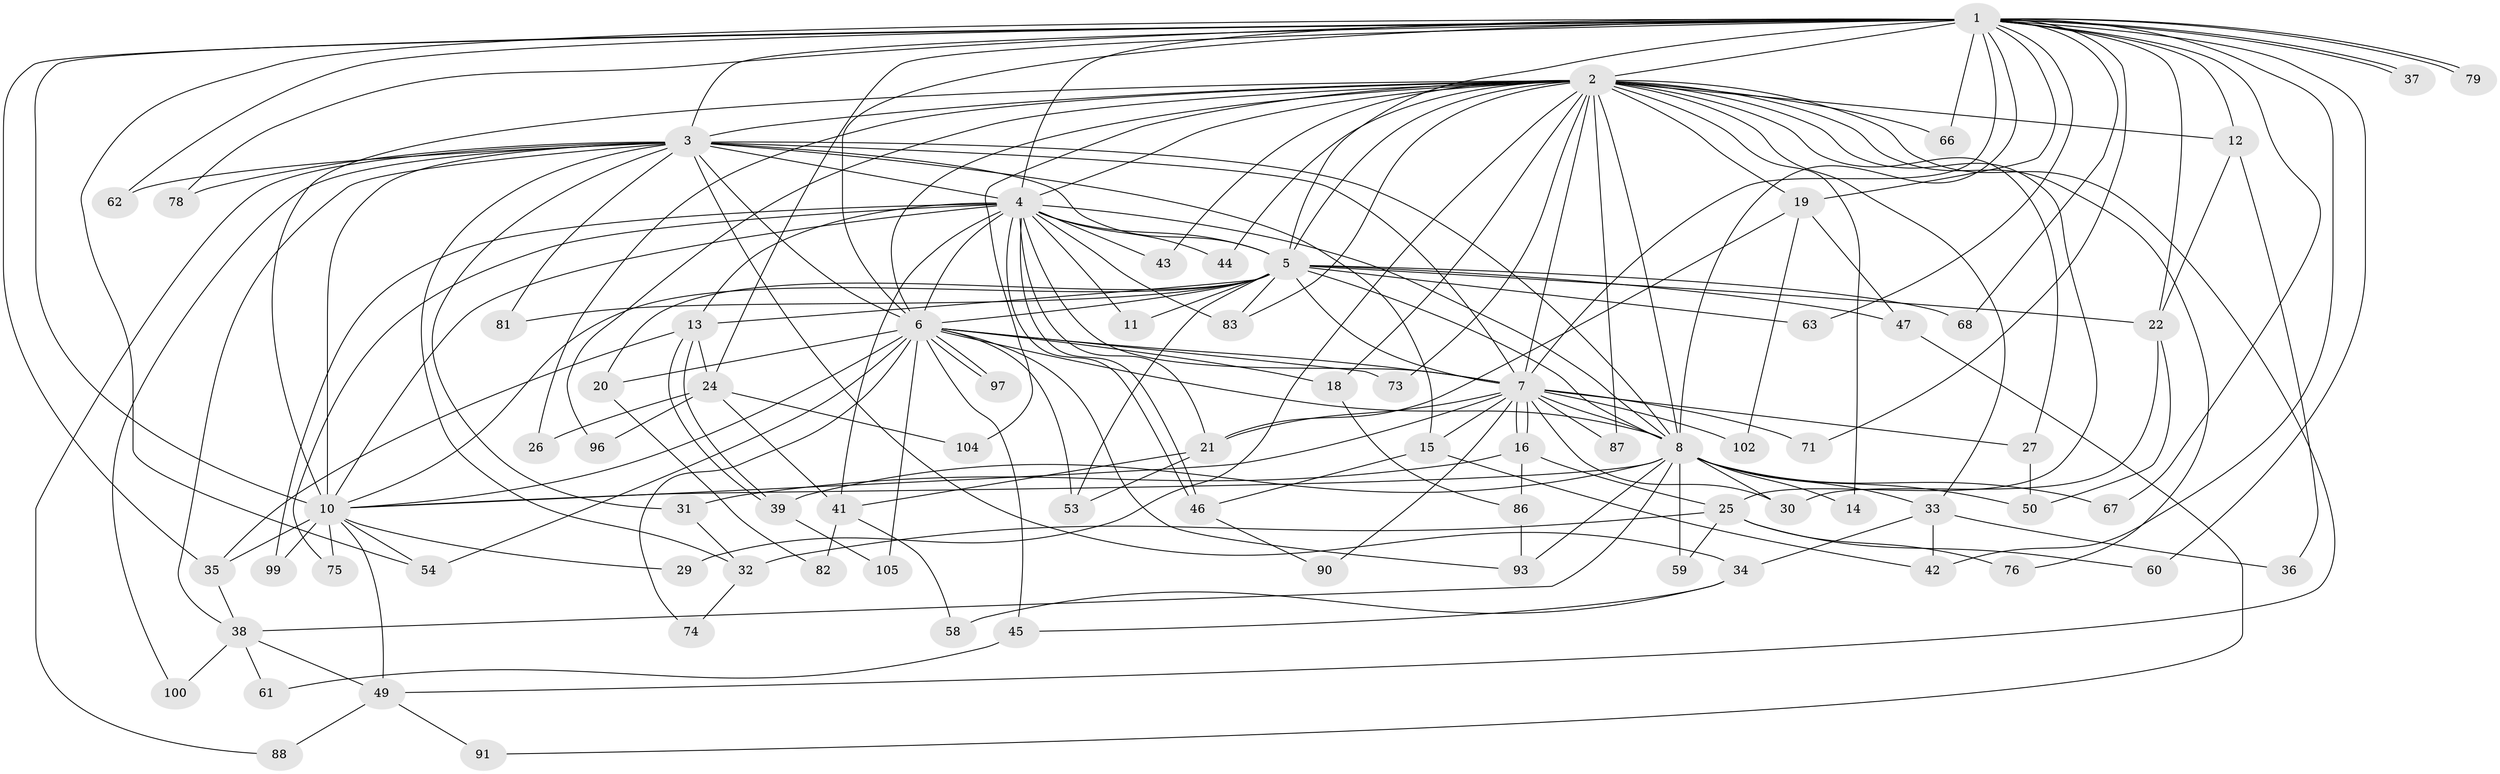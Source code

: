 // Generated by graph-tools (version 1.1) at 2025/51/02/27/25 19:51:44]
// undirected, 78 vertices, 190 edges
graph export_dot {
graph [start="1"]
  node [color=gray90,style=filled];
  1 [super="+92"];
  2 [super="+9"];
  3 [super="+95"];
  4 [super="+65"];
  5 [super="+56"];
  6 [super="+52"];
  7 [super="+106"];
  8 [super="+17"];
  10 [super="+89"];
  11;
  12;
  13 [super="+64"];
  14;
  15 [super="+103"];
  16;
  18;
  19 [super="+48"];
  20;
  21 [super="+23"];
  22 [super="+72"];
  24;
  25 [super="+28"];
  26;
  27 [super="+98"];
  29;
  30 [super="+55"];
  31;
  32;
  33;
  34;
  35;
  36;
  37;
  38 [super="+40"];
  39 [super="+51"];
  41 [super="+57"];
  42 [super="+80"];
  43;
  44;
  45;
  46 [super="+69"];
  47;
  49 [super="+70"];
  50 [super="+85"];
  53 [super="+94"];
  54 [super="+77"];
  58;
  59;
  60;
  61;
  62;
  63;
  66;
  67;
  68;
  71;
  73;
  74;
  75;
  76;
  78;
  79;
  81;
  82;
  83 [super="+84"];
  86;
  87;
  88;
  90;
  91;
  93 [super="+101"];
  96;
  97;
  99;
  100;
  102;
  104;
  105;
  1 -- 2 [weight=2];
  1 -- 3;
  1 -- 4 [weight=2];
  1 -- 5;
  1 -- 6;
  1 -- 7;
  1 -- 8;
  1 -- 10 [weight=2];
  1 -- 12;
  1 -- 19;
  1 -- 22;
  1 -- 24;
  1 -- 35;
  1 -- 37;
  1 -- 37;
  1 -- 60;
  1 -- 62;
  1 -- 63;
  1 -- 66;
  1 -- 67;
  1 -- 68;
  1 -- 71;
  1 -- 78;
  1 -- 79;
  1 -- 79;
  1 -- 42;
  1 -- 54;
  2 -- 3 [weight=2];
  2 -- 4 [weight=2];
  2 -- 5 [weight=2];
  2 -- 6 [weight=2];
  2 -- 7 [weight=3];
  2 -- 8 [weight=3];
  2 -- 10 [weight=2];
  2 -- 26;
  2 -- 27 [weight=2];
  2 -- 29;
  2 -- 73;
  2 -- 76;
  2 -- 96;
  2 -- 66;
  2 -- 12;
  2 -- 14;
  2 -- 18;
  2 -- 19 [weight=2];
  2 -- 83;
  2 -- 87;
  2 -- 25;
  2 -- 33;
  2 -- 104;
  2 -- 43;
  2 -- 44;
  2 -- 49;
  3 -- 4;
  3 -- 5;
  3 -- 6 [weight=2];
  3 -- 7;
  3 -- 8;
  3 -- 10;
  3 -- 15;
  3 -- 31;
  3 -- 34;
  3 -- 38;
  3 -- 62;
  3 -- 78;
  3 -- 81;
  3 -- 88;
  3 -- 100;
  3 -- 32;
  4 -- 5;
  4 -- 6;
  4 -- 7;
  4 -- 8;
  4 -- 10;
  4 -- 11;
  4 -- 13;
  4 -- 21;
  4 -- 41;
  4 -- 43;
  4 -- 44;
  4 -- 46 [weight=2];
  4 -- 46;
  4 -- 75;
  4 -- 83;
  4 -- 99;
  5 -- 6 [weight=2];
  5 -- 7;
  5 -- 8;
  5 -- 10;
  5 -- 11;
  5 -- 13;
  5 -- 20;
  5 -- 22;
  5 -- 47;
  5 -- 53;
  5 -- 63;
  5 -- 68;
  5 -- 81;
  5 -- 83;
  6 -- 7;
  6 -- 8;
  6 -- 10;
  6 -- 18;
  6 -- 20;
  6 -- 45;
  6 -- 53;
  6 -- 54;
  6 -- 74;
  6 -- 97;
  6 -- 97;
  6 -- 105;
  6 -- 73;
  6 -- 93;
  7 -- 8;
  7 -- 10;
  7 -- 15;
  7 -- 16;
  7 -- 16;
  7 -- 21;
  7 -- 27;
  7 -- 30;
  7 -- 71;
  7 -- 87;
  7 -- 90;
  7 -- 102;
  8 -- 10;
  8 -- 14;
  8 -- 33;
  8 -- 50;
  8 -- 59;
  8 -- 67;
  8 -- 93;
  8 -- 30;
  8 -- 38;
  8 -- 39;
  10 -- 29;
  10 -- 35;
  10 -- 54;
  10 -- 75;
  10 -- 99;
  10 -- 49;
  12 -- 36;
  12 -- 22;
  13 -- 24;
  13 -- 39;
  13 -- 39;
  13 -- 35;
  15 -- 42;
  15 -- 46;
  16 -- 31;
  16 -- 86;
  16 -- 25;
  18 -- 86;
  19 -- 47;
  19 -- 102;
  19 -- 21;
  20 -- 82;
  21 -- 41;
  21 -- 53;
  22 -- 30;
  22 -- 50;
  24 -- 26;
  24 -- 41;
  24 -- 96;
  24 -- 104;
  25 -- 59;
  25 -- 32;
  25 -- 60;
  25 -- 76;
  27 -- 50;
  31 -- 32;
  32 -- 74;
  33 -- 34;
  33 -- 36;
  33 -- 42;
  34 -- 45;
  34 -- 58;
  35 -- 38;
  38 -- 49;
  38 -- 100;
  38 -- 61;
  39 -- 105;
  41 -- 58;
  41 -- 82;
  45 -- 61;
  46 -- 90;
  47 -- 91;
  49 -- 88;
  49 -- 91;
  86 -- 93;
}
